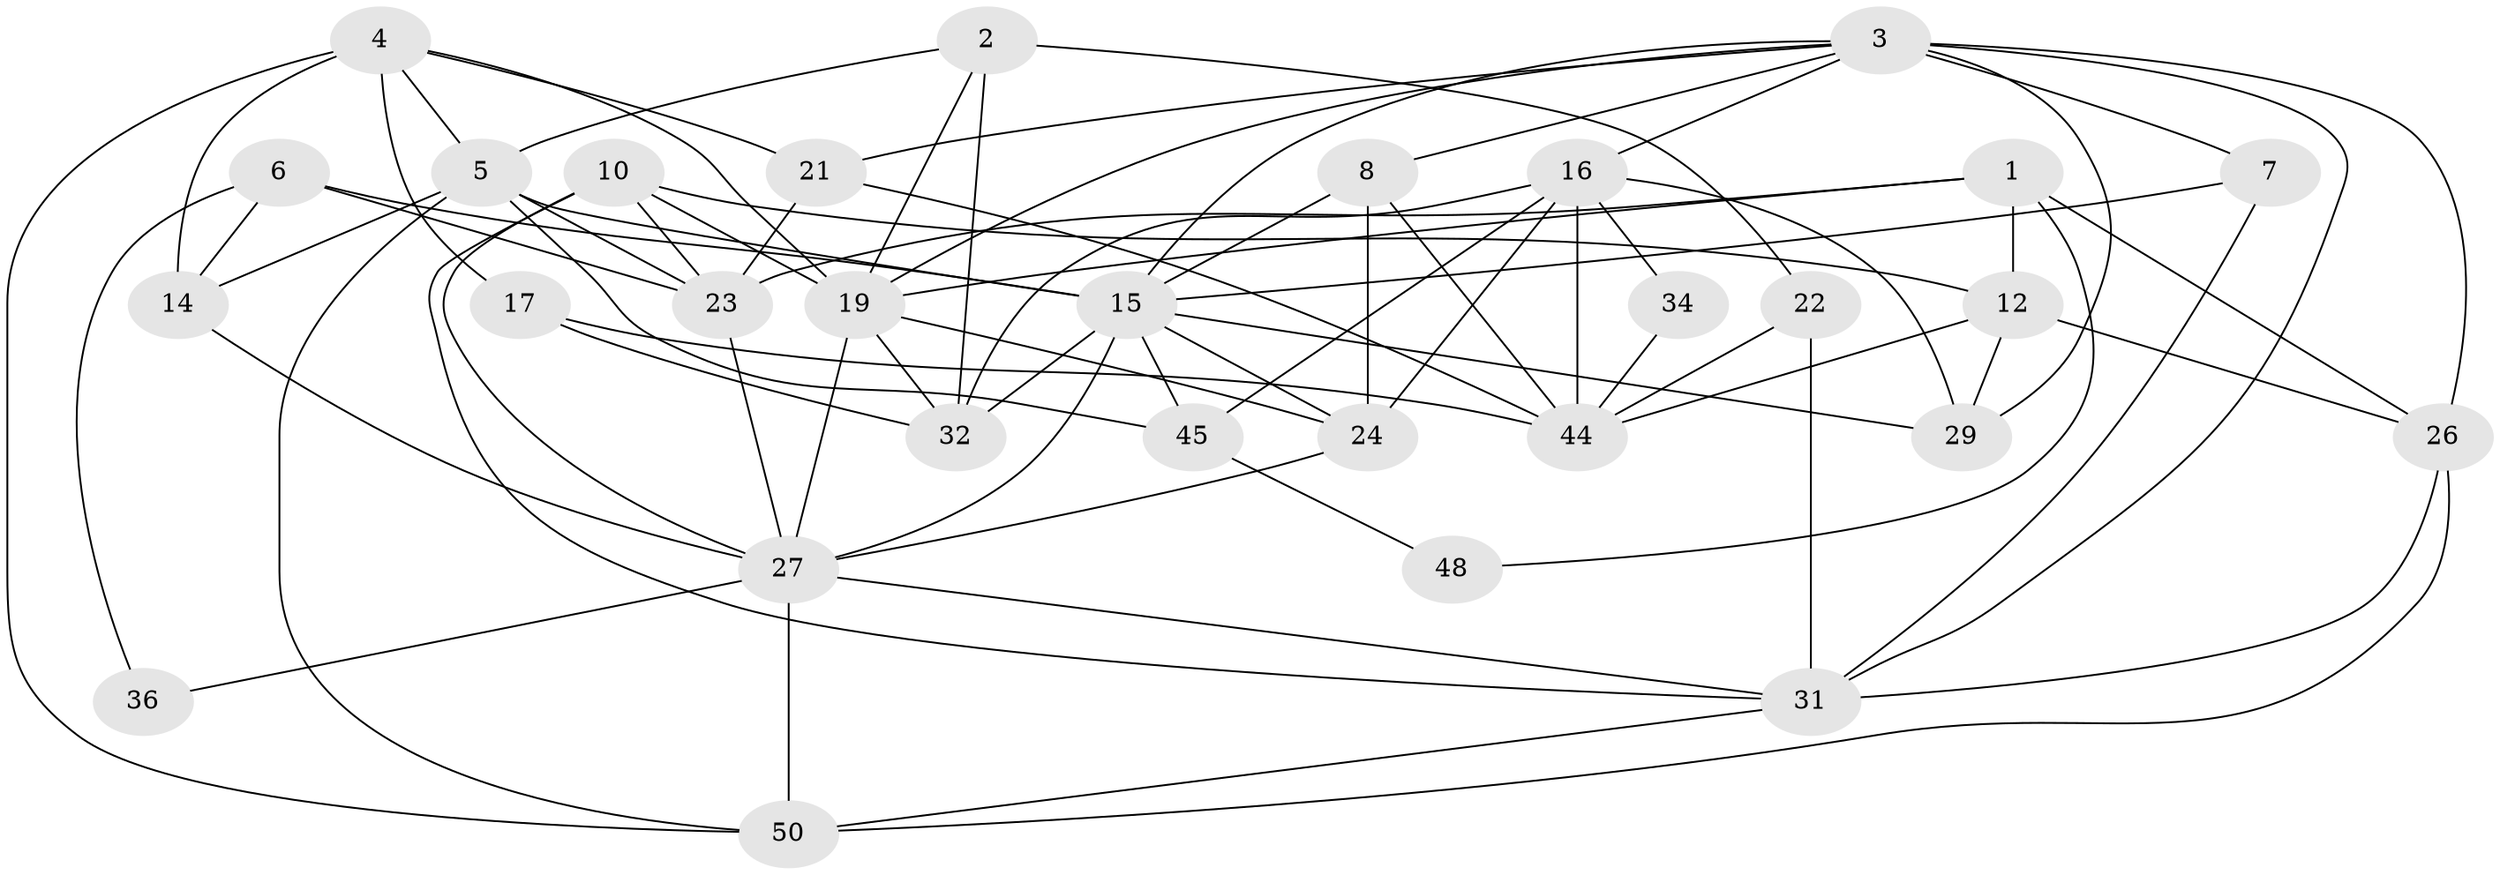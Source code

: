 // original degree distribution, {2: 0.17307692307692307, 7: 0.038461538461538464, 4: 0.21153846153846154, 5: 0.23076923076923078, 3: 0.23076923076923078, 6: 0.11538461538461539}
// Generated by graph-tools (version 1.1) at 2025/42/03/06/25 10:42:00]
// undirected, 30 vertices, 77 edges
graph export_dot {
graph [start="1"]
  node [color=gray90,style=filled];
  1 [super="+13"];
  2 [super="+28"];
  3 [super="+37"];
  4 [super="+18"];
  5 [super="+43"];
  6 [super="+40"];
  7 [super="+11"];
  8 [super="+9"];
  10 [super="+41"];
  12 [super="+51"];
  14 [super="+25"];
  15 [super="+30"];
  16 [super="+35"];
  17;
  19 [super="+20"];
  21 [super="+33"];
  22;
  23 [super="+38"];
  24 [super="+49"];
  26 [super="+39"];
  27 [super="+46"];
  29;
  31 [super="+52"];
  32 [super="+42"];
  34;
  36;
  44 [super="+47"];
  45;
  48;
  50;
  1 -- 12;
  1 -- 48;
  1 -- 23;
  1 -- 26;
  1 -- 19;
  2 -- 5;
  2 -- 22;
  2 -- 32;
  2 -- 19;
  3 -- 8;
  3 -- 21;
  3 -- 31;
  3 -- 19;
  3 -- 26 [weight=2];
  3 -- 29;
  3 -- 15;
  3 -- 16;
  3 -- 7;
  4 -- 14 [weight=2];
  4 -- 5;
  4 -- 17;
  4 -- 50;
  4 -- 19;
  4 -- 21;
  5 -- 14;
  5 -- 50;
  5 -- 45;
  5 -- 23;
  5 -- 15;
  6 -- 15;
  6 -- 36;
  6 -- 14;
  6 -- 23;
  7 -- 31;
  7 -- 15;
  8 -- 24 [weight=3];
  8 -- 44;
  8 -- 15;
  10 -- 27;
  10 -- 23;
  10 -- 12;
  10 -- 31;
  10 -- 19;
  12 -- 26 [weight=2];
  12 -- 44;
  12 -- 29;
  14 -- 27;
  15 -- 32;
  15 -- 24;
  15 -- 45;
  15 -- 27;
  15 -- 29;
  16 -- 29;
  16 -- 45;
  16 -- 34;
  16 -- 44;
  16 -- 32;
  16 -- 24;
  17 -- 44;
  17 -- 32;
  19 -- 32;
  19 -- 27;
  19 -- 24;
  21 -- 44;
  21 -- 23;
  22 -- 44;
  22 -- 31;
  23 -- 27;
  24 -- 27;
  26 -- 50;
  26 -- 31;
  27 -- 50;
  27 -- 36;
  27 -- 31;
  31 -- 50;
  34 -- 44;
  45 -- 48;
}
